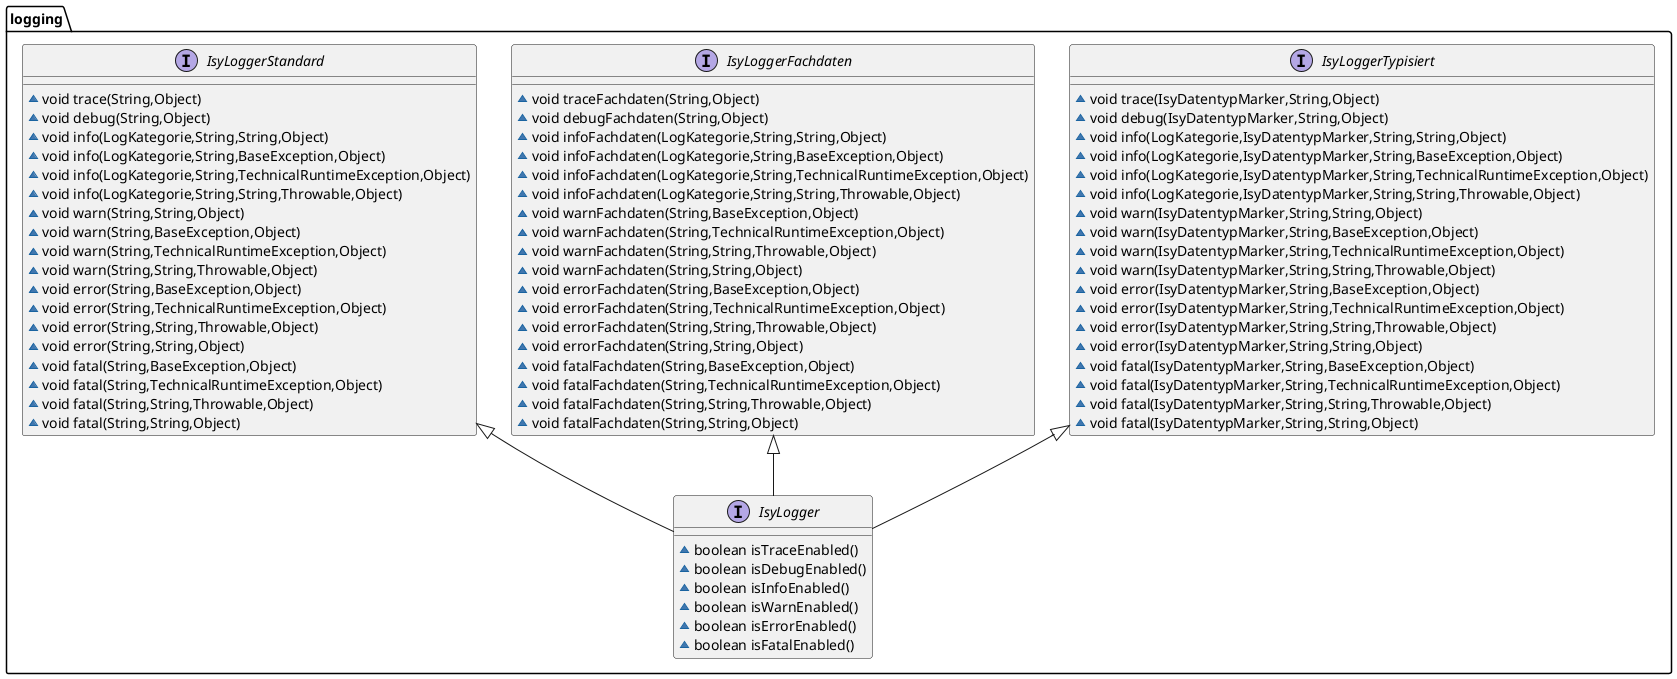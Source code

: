 @startuml
interface logging.IsyLoggerTypisiert {
~ void trace(IsyDatentypMarker,String,Object)
~ void debug(IsyDatentypMarker,String,Object)
~ void info(LogKategorie,IsyDatentypMarker,String,String,Object)
~ void info(LogKategorie,IsyDatentypMarker,String,BaseException,Object)
~ void info(LogKategorie,IsyDatentypMarker,String,TechnicalRuntimeException,Object)
~ void info(LogKategorie,IsyDatentypMarker,String,String,Throwable,Object)
~ void warn(IsyDatentypMarker,String,String,Object)
~ void warn(IsyDatentypMarker,String,BaseException,Object)
~ void warn(IsyDatentypMarker,String,TechnicalRuntimeException,Object)
~ void warn(IsyDatentypMarker,String,String,Throwable,Object)
~ void error(IsyDatentypMarker,String,BaseException,Object)
~ void error(IsyDatentypMarker,String,TechnicalRuntimeException,Object)
~ void error(IsyDatentypMarker,String,String,Throwable,Object)
~ void error(IsyDatentypMarker,String,String,Object)
~ void fatal(IsyDatentypMarker,String,BaseException,Object)
~ void fatal(IsyDatentypMarker,String,TechnicalRuntimeException,Object)
~ void fatal(IsyDatentypMarker,String,String,Throwable,Object)
~ void fatal(IsyDatentypMarker,String,String,Object)
}
interface logging.IsyLoggerFachdaten {
~ void traceFachdaten(String,Object)
~ void debugFachdaten(String,Object)
~ void infoFachdaten(LogKategorie,String,String,Object)
~ void infoFachdaten(LogKategorie,String,BaseException,Object)
~ void infoFachdaten(LogKategorie,String,TechnicalRuntimeException,Object)
~ void infoFachdaten(LogKategorie,String,String,Throwable,Object)
~ void warnFachdaten(String,BaseException,Object)
~ void warnFachdaten(String,TechnicalRuntimeException,Object)
~ void warnFachdaten(String,String,Throwable,Object)
~ void warnFachdaten(String,String,Object)
~ void errorFachdaten(String,BaseException,Object)
~ void errorFachdaten(String,TechnicalRuntimeException,Object)
~ void errorFachdaten(String,String,Throwable,Object)
~ void errorFachdaten(String,String,Object)
~ void fatalFachdaten(String,BaseException,Object)
~ void fatalFachdaten(String,TechnicalRuntimeException,Object)
~ void fatalFachdaten(String,String,Throwable,Object)
~ void fatalFachdaten(String,String,Object)
}
interface logging.IsyLoggerStandard {
~ void trace(String,Object)
~ void debug(String,Object)
~ void info(LogKategorie,String,String,Object)
~ void info(LogKategorie,String,BaseException,Object)
~ void info(LogKategorie,String,TechnicalRuntimeException,Object)
~ void info(LogKategorie,String,String,Throwable,Object)
~ void warn(String,String,Object)
~ void warn(String,BaseException,Object)
~ void warn(String,TechnicalRuntimeException,Object)
~ void warn(String,String,Throwable,Object)
~ void error(String,BaseException,Object)
~ void error(String,TechnicalRuntimeException,Object)
~ void error(String,String,Throwable,Object)
~ void error(String,String,Object)
~ void fatal(String,BaseException,Object)
~ void fatal(String,TechnicalRuntimeException,Object)
~ void fatal(String,String,Throwable,Object)
~ void fatal(String,String,Object)
}
interface logging.IsyLogger {
~ boolean isTraceEnabled()
~ boolean isDebugEnabled()
~ boolean isInfoEnabled()
~ boolean isWarnEnabled()
~ boolean isErrorEnabled()
~ boolean isFatalEnabled()
}
logging.IsyLoggerStandard <|-- .logging.IsyLogger
logging.IsyLoggerFachdaten <|-- logging.IsyLogger
logging.IsyLoggerTypisiert <|-- logging.IsyLogger
@enduml
